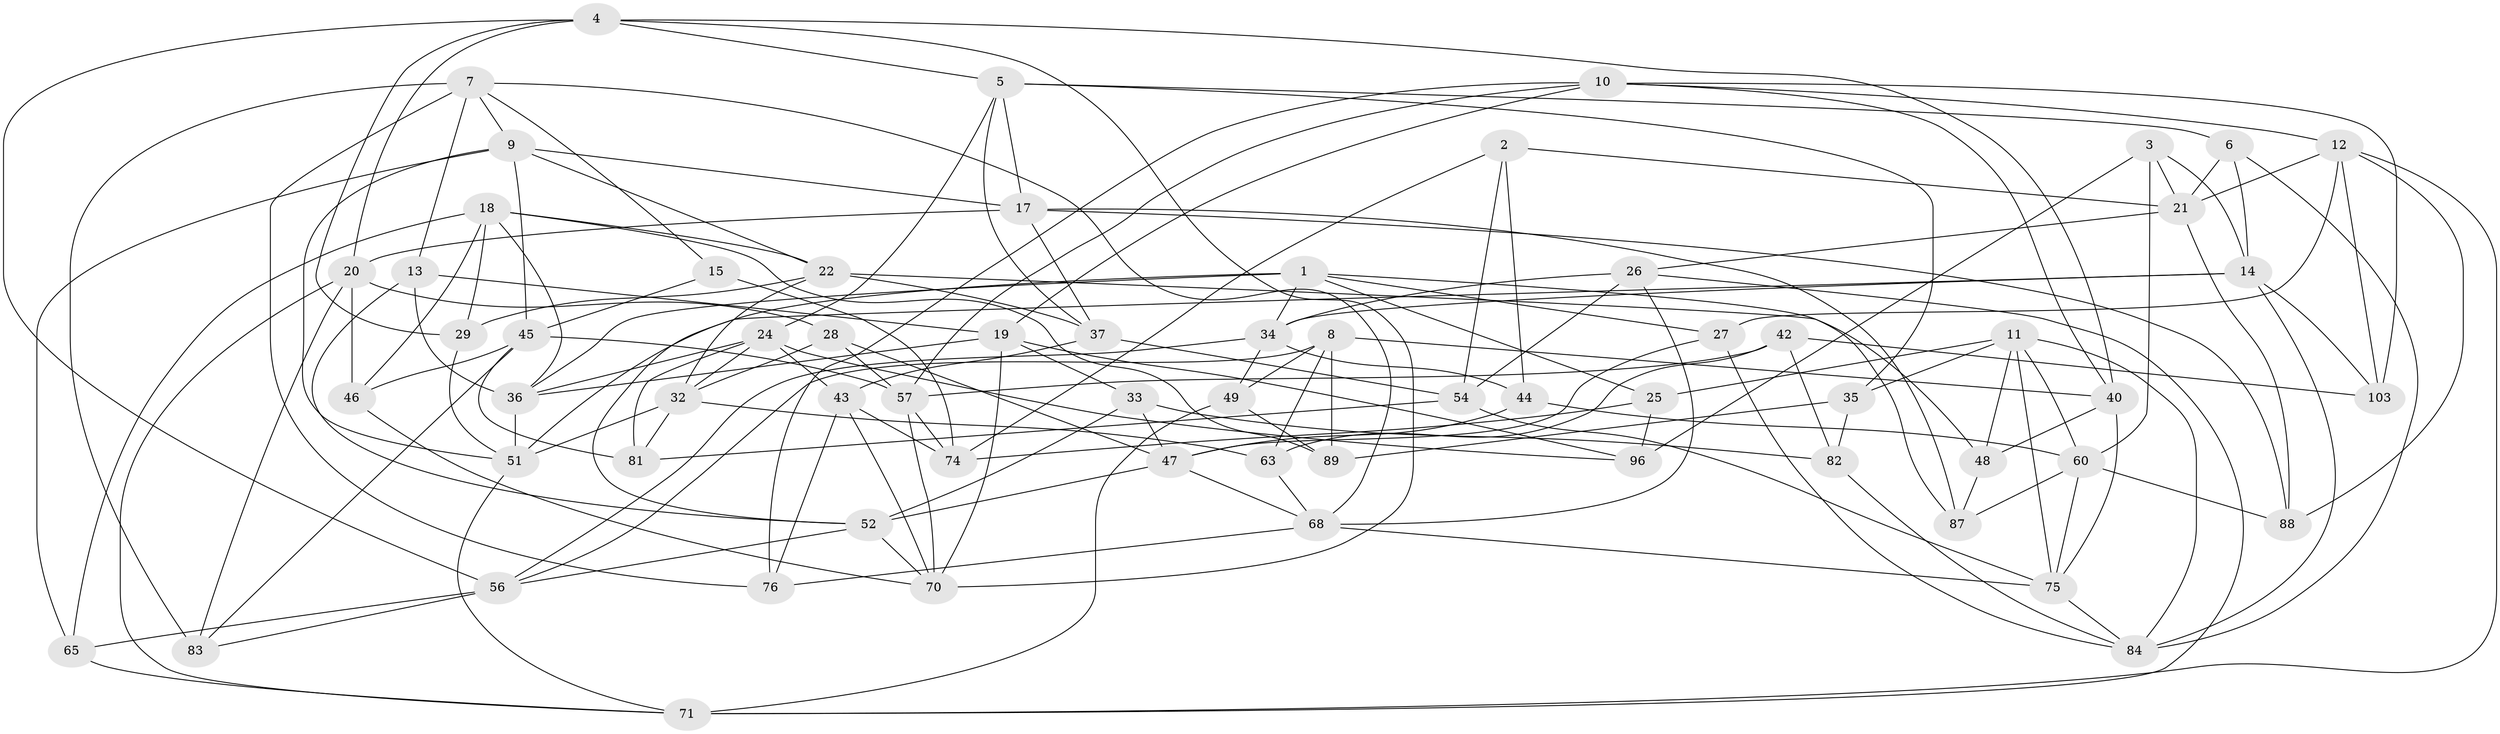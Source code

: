 // original degree distribution, {4: 1.0}
// Generated by graph-tools (version 1.1) at 2025/11/02/27/25 16:11:49]
// undirected, 65 vertices, 164 edges
graph export_dot {
graph [start="1"]
  node [color=gray90,style=filled];
  1 [super="+73"];
  2;
  3;
  4 [super="+79"];
  5 [super="+30"];
  6;
  7 [super="+59"];
  8 [super="+97"];
  9 [super="+61"];
  10 [super="+85"];
  11 [super="+16"];
  12 [super="+58"];
  13;
  14 [super="+69"];
  15;
  17 [super="+62"];
  18 [super="+64"];
  19 [super="+39"];
  20 [super="+93"];
  21 [super="+95"];
  22 [super="+23"];
  24 [super="+31"];
  25;
  26 [super="+78"];
  27;
  28;
  29;
  32 [super="+41"];
  33;
  34 [super="+102"];
  35;
  36 [super="+53"];
  37 [super="+38"];
  40 [super="+50"];
  42;
  43 [super="+94"];
  44;
  45 [super="+77"];
  46;
  47 [super="+55"];
  48;
  49;
  51 [super="+72"];
  52 [super="+66"];
  54 [super="+91"];
  56 [super="+99"];
  57 [super="+80"];
  60 [super="+67"];
  63;
  65;
  68 [super="+101"];
  70 [super="+100"];
  71 [super="+92"];
  74 [super="+86"];
  75 [super="+90"];
  76;
  81;
  82;
  83;
  84 [super="+98"];
  87;
  88;
  89;
  96;
  103;
  1 -- 27;
  1 -- 52;
  1 -- 87;
  1 -- 25;
  1 -- 34;
  1 -- 36;
  2 -- 44;
  2 -- 21;
  2 -- 54;
  2 -- 74;
  3 -- 21;
  3 -- 14;
  3 -- 96;
  3 -- 60;
  4 -- 70;
  4 -- 56;
  4 -- 40;
  4 -- 29;
  4 -- 5;
  4 -- 20;
  5 -- 35;
  5 -- 24;
  5 -- 17;
  5 -- 37;
  5 -- 6;
  6 -- 14;
  6 -- 21;
  6 -- 84;
  7 -- 13;
  7 -- 76;
  7 -- 83;
  7 -- 15;
  7 -- 68;
  7 -- 9;
  8 -- 89;
  8 -- 56;
  8 -- 63;
  8 -- 49;
  8 -- 40 [weight=2];
  9 -- 65;
  9 -- 17;
  9 -- 22;
  9 -- 51;
  9 -- 45;
  10 -- 40;
  10 -- 76;
  10 -- 12;
  10 -- 57;
  10 -- 103;
  10 -- 19;
  11 -- 35;
  11 -- 84;
  11 -- 75;
  11 -- 48;
  11 -- 25;
  11 -- 60;
  12 -- 103;
  12 -- 21;
  12 -- 88;
  12 -- 27;
  12 -- 71;
  13 -- 19;
  13 -- 36;
  13 -- 52;
  14 -- 34;
  14 -- 103;
  14 -- 84;
  14 -- 51;
  15 -- 74 [weight=2];
  15 -- 45;
  17 -- 88;
  17 -- 20;
  17 -- 87;
  17 -- 37;
  18 -- 46;
  18 -- 65;
  18 -- 89;
  18 -- 29;
  18 -- 22;
  18 -- 36;
  19 -- 96;
  19 -- 33;
  19 -- 70;
  19 -- 36;
  20 -- 46;
  20 -- 28;
  20 -- 83;
  20 -- 71;
  21 -- 88;
  21 -- 26;
  22 -- 37;
  22 -- 48;
  22 -- 29;
  22 -- 32;
  24 -- 36;
  24 -- 32;
  24 -- 81;
  24 -- 43;
  24 -- 96;
  25 -- 96;
  25 -- 74;
  26 -- 71;
  26 -- 68;
  26 -- 34;
  26 -- 54 [weight=2];
  27 -- 84;
  27 -- 47;
  28 -- 47;
  28 -- 57;
  28 -- 32;
  29 -- 51;
  32 -- 63;
  32 -- 51;
  32 -- 81;
  33 -- 47;
  33 -- 82;
  33 -- 52;
  34 -- 44;
  34 -- 56;
  34 -- 49;
  35 -- 89;
  35 -- 82;
  36 -- 51;
  37 -- 54;
  37 -- 43 [weight=2];
  40 -- 48;
  40 -- 75;
  42 -- 82;
  42 -- 57;
  42 -- 63;
  42 -- 103;
  43 -- 74;
  43 -- 76;
  43 -- 70;
  44 -- 60;
  44 -- 47;
  45 -- 81;
  45 -- 46;
  45 -- 83;
  45 -- 57;
  46 -- 70;
  47 -- 68;
  47 -- 52;
  48 -- 87;
  49 -- 89;
  49 -- 71;
  51 -- 71;
  52 -- 70;
  52 -- 56;
  54 -- 81;
  54 -- 75;
  56 -- 65;
  56 -- 83;
  57 -- 74;
  57 -- 70;
  60 -- 87;
  60 -- 88;
  60 -- 75;
  63 -- 68;
  65 -- 71;
  68 -- 76;
  68 -- 75;
  75 -- 84;
  82 -- 84;
}
